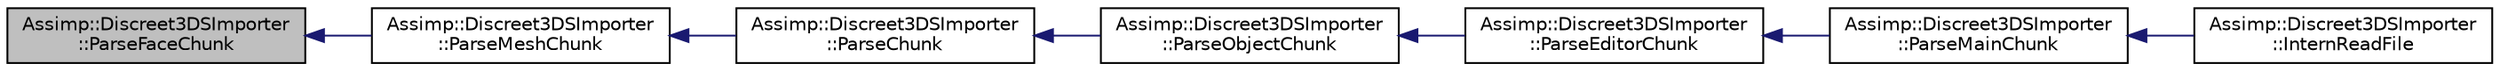 digraph "Assimp::Discreet3DSImporter::ParseFaceChunk"
{
  edge [fontname="Helvetica",fontsize="10",labelfontname="Helvetica",labelfontsize="10"];
  node [fontname="Helvetica",fontsize="10",shape=record];
  rankdir="LR";
  Node1 [label="Assimp::Discreet3DSImporter\l::ParseFaceChunk",height=0.2,width=0.4,color="black", fillcolor="grey75", style="filled", fontcolor="black"];
  Node1 -> Node2 [dir="back",color="midnightblue",fontsize="10",style="solid"];
  Node2 [label="Assimp::Discreet3DSImporter\l::ParseMeshChunk",height=0.2,width=0.4,color="black", fillcolor="white", style="filled",URL="$class_assimp_1_1_discreet3_d_s_importer.html#afe554f1673a9da4414338c0f728c4291"];
  Node2 -> Node3 [dir="back",color="midnightblue",fontsize="10",style="solid"];
  Node3 [label="Assimp::Discreet3DSImporter\l::ParseChunk",height=0.2,width=0.4,color="black", fillcolor="white", style="filled",URL="$class_assimp_1_1_discreet3_d_s_importer.html#a73f4620770f9025734df29b2e5f877a3"];
  Node3 -> Node4 [dir="back",color="midnightblue",fontsize="10",style="solid"];
  Node4 [label="Assimp::Discreet3DSImporter\l::ParseObjectChunk",height=0.2,width=0.4,color="black", fillcolor="white", style="filled",URL="$class_assimp_1_1_discreet3_d_s_importer.html#aaa3cbae948bc9b29d2b9a9148cee56df"];
  Node4 -> Node5 [dir="back",color="midnightblue",fontsize="10",style="solid"];
  Node5 [label="Assimp::Discreet3DSImporter\l::ParseEditorChunk",height=0.2,width=0.4,color="black", fillcolor="white", style="filled",URL="$class_assimp_1_1_discreet3_d_s_importer.html#addcb60797b0e32d22344072686c689c5"];
  Node5 -> Node6 [dir="back",color="midnightblue",fontsize="10",style="solid"];
  Node6 [label="Assimp::Discreet3DSImporter\l::ParseMainChunk",height=0.2,width=0.4,color="black", fillcolor="white", style="filled",URL="$class_assimp_1_1_discreet3_d_s_importer.html#adbcf9fbe5c00a734e1939dbadd75604e"];
  Node6 -> Node7 [dir="back",color="midnightblue",fontsize="10",style="solid"];
  Node7 [label="Assimp::Discreet3DSImporter\l::InternReadFile",height=0.2,width=0.4,color="black", fillcolor="white", style="filled",URL="$class_assimp_1_1_discreet3_d_s_importer.html#abf7e6eb912d47870e4b3ceec16376a90"];
}
